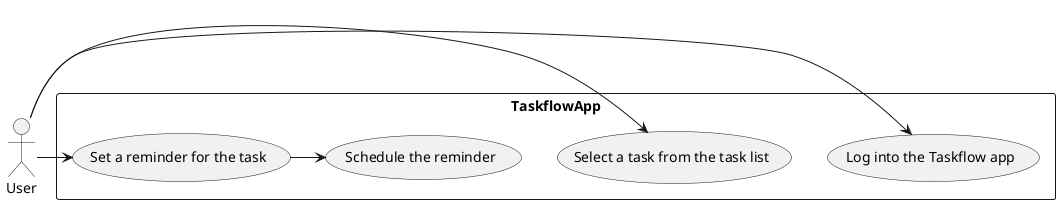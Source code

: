@startuml
actor User

rectangle TaskflowApp {
    usecase "Log into the Taskflow app" as UC1
    usecase "Select a task from the task list" as UC2
    usecase "Set a reminder for the task" as UC3
    usecase "Schedule the reminder" as UC4
}

User -> UC1
User -> UC2
User -> UC3
UC3 -> UC4

@enduml